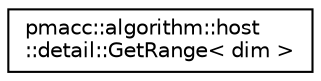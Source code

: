 digraph "Graphical Class Hierarchy"
{
 // LATEX_PDF_SIZE
  edge [fontname="Helvetica",fontsize="10",labelfontname="Helvetica",labelfontsize="10"];
  node [fontname="Helvetica",fontsize="10",shape=record];
  rankdir="LR";
  Node0 [label="pmacc::algorithm::host\l::detail::GetRange\< dim \>",height=0.2,width=0.4,color="black", fillcolor="white", style="filled",URL="$structpmacc_1_1algorithm_1_1host_1_1detail_1_1_get_range.html",tooltip="Return pseudo 3D-range of the zone as math::Int<dim>"];
}
